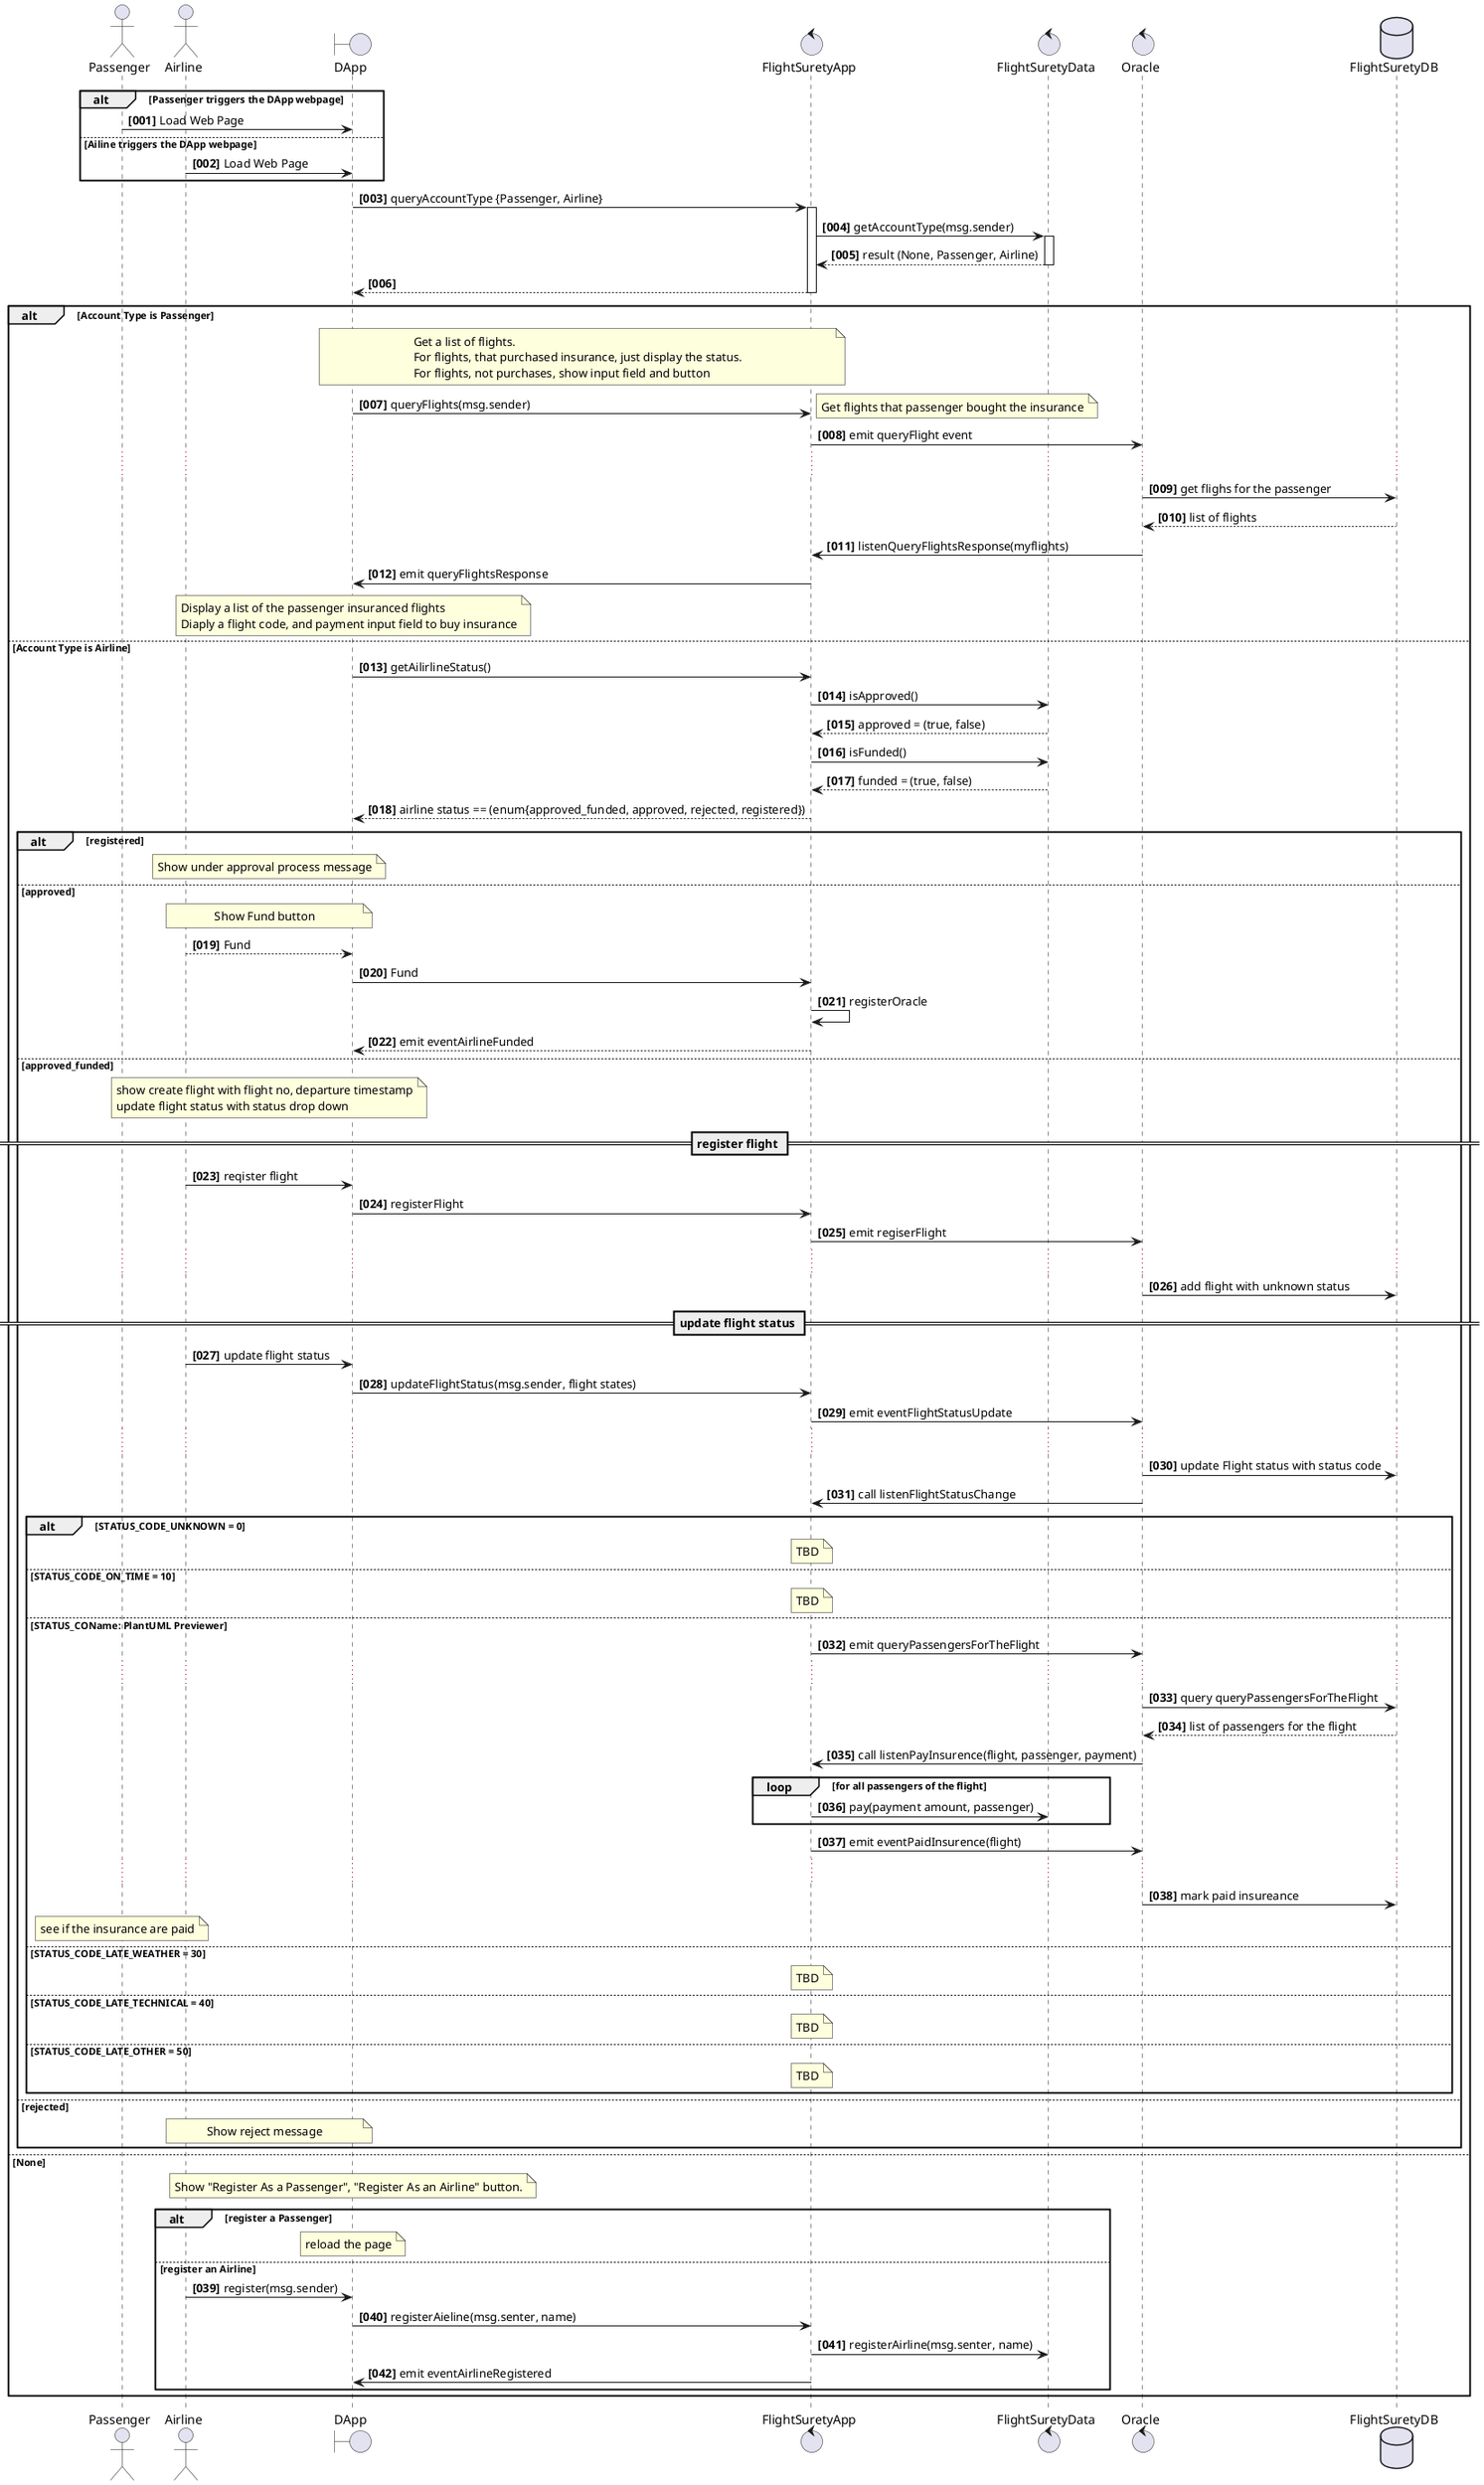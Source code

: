 @startuml
actor Passenger
actor Airline
boundary DApp
control FlightSuretyApp
control FlightSuretyData
control Oracle
database FlightSuretyDB

autonumber "<b>[000]"
alt Passenger triggers the DApp webpage
    Passenger -> DApp : Load Web Page
else Ailine triggers the DApp webpage
    Airline -> DApp : Load Web Page
end
DApp -> FlightSuretyApp : queryAccountType {Passenger, Airline}
    activate FlightSuretyApp
FlightSuretyApp -> FlightSuretyData : getAccountType(msg.sender)
    activate FlightSuretyData
FlightSuretyData --> FlightSuretyApp : result (None, Passenger, Airline)
    deactivate FlightSuretyData
FlightSuretyApp --> DApp
    deactivate FlightSuretyApp

alt Account Type is Passenger
    note over DApp, FlightSuretyApp
        Get a list of flights.
        For flights, that purchased insurance, just display the status.
        For flights, not purchases, show input field and button
    end note
    DApp -> FlightSuretyApp : queryFlights(msg.sender)
        note right
            Get flights that passenger bought the insurance
        end note
    FlightSuretyApp -> Oracle: emit queryFlight event
    ...
    Oracle-> FlightSuretyDB : get flighs for the passenger
    FlightSuretyDB --> Oracle: list of flights
    Oracle -> FlightSuretyApp : listenQueryFlightsResponse(myflights)
    FlightSuretyApp -> DApp: emit queryFlightsResponse
        note over DApp
            Display a list of the passenger insuranced flights
            Diaply a flight code, and payment input field to buy insurance
        end note

else Account Type is Airline
    DApp -> FlightSuretyApp : getAilirlineStatus()
    FlightSuretyApp -> FlightSuretyData: isApproved()
    FlightSuretyData --> FlightSuretyApp: approved = (true, false)
    FlightSuretyApp -> FlightSuretyData: isFunded()
    FlightSuretyData --> FlightSuretyApp: funded = (true, false)
    FlightSuretyApp --> DApp: airline status == (enum{approved_funded, approved, rejected, registered})
    alt registered
        note over Airline, DApp
            Show under approval process message
        end note
    else approved
        note over Airline, DApp
            Show Fund button
        end note
        Airline --> DApp: Fund
        DApp -> FlightSuretyApp: Fund
        FlightSuretyApp -> FlightSuretyApp: registerOracle
        FlightSuretyApp --> DApp: emit eventAirlineFunded
    else approved_funded
        note over Airline, DApp
            show create flight with flight no, departure timestamp
            update flight status with status drop down
        end note
        == register flight ==
        Airline -> DApp: reqister flight
        DApp -> FlightSuretyApp: registerFlight
        FlightSuretyApp -> Oracle : emit regiserFlight
        ...
        Oracle -> FlightSuretyDB : add flight with unknown status
        == update flight status ==

        Airline -> DApp : update flight status
        DApp -> FlightSuretyApp : updateFlightStatus(msg.sender, flight states)
        FlightSuretyApp -> Oracle: emit eventFlightStatusUpdate
        ...
        Oracle -> FlightSuretyDB: update Flight status with status code
        Oracle -> FlightSuretyApp: call listenFlightStatusChange
        alt STATUS_CODE_UNKNOWN = 0
            note over FlightSuretyApp
                TBD
            end note
        else STATUS_CODE_ON_TIME = 10
            note over FlightSuretyApp
                TBD
            end note
        else STATUS_COName: PlantUML Previewer
            FlightSuretyApp -> Oracle: emit queryPassengersForTheFlight
            ...
            Oracle -> FlightSuretyDB : query queryPassengersForTheFlight
            FlightSuretyDB --> Oracle : list of passengers for the flight
            Oracle -> FlightSuretyApp : call listenPayInsurence(flight, passenger, payment)
            loop for all passengers of the flight
                FlightSuretyApp -> FlightSuretyData: pay(payment amount, passenger)
            end
            FlightSuretyApp -> Oracle: emit eventPaidInsurence(flight)
            ...
            Oracle -> FlightSuretyDB : mark paid insureance
            note over Passenger
                see if the insurance are paid
            end note
        else STATUS_CODE_LATE_WEATHER = 30
            note over FlightSuretyApp
                TBD
            end note
        else STATUS_CODE_LATE_TECHNICAL = 40
            note over FlightSuretyApp
                TBD
            end note
        else STATUS_CODE_LATE_OTHER = 50
            note over FlightSuretyApp
                TBD
            end note
        end
    else rejected
        note over Airline, DApp
            Show reject message
        end note
    end
else None
    note over DApp
        Show "Register As a Passenger", "Register As an Airline" button.
    end note
    alt register a Passenger
        note over DApp
            reload the page
        end note
    else register an Airline
    Airline -> DApp : register(msg.sender)
        DApp -> FlightSuretyApp :registerAieline(msg.senter, name)
        FlightSuretyApp -> FlightSuretyData : registerAirline(msg.senter, name)
        FlightSuretyApp->DApp: emit eventAirlineRegistered
    end
end

@enduml